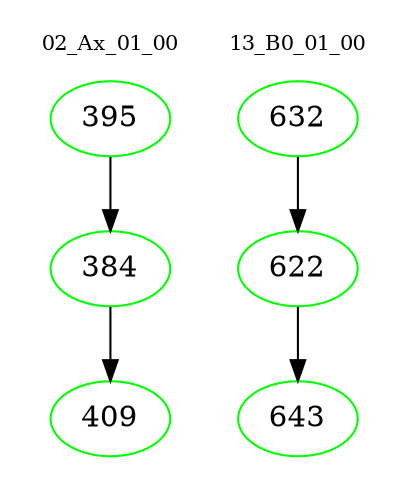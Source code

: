 digraph{
subgraph cluster_0 {
color = white
label = "02_Ax_01_00";
fontsize=10;
T0_395 [label="395", color="green"]
T0_395 -> T0_384 [color="black"]
T0_384 [label="384", color="green"]
T0_384 -> T0_409 [color="black"]
T0_409 [label="409", color="green"]
}
subgraph cluster_1 {
color = white
label = "13_B0_01_00";
fontsize=10;
T1_632 [label="632", color="green"]
T1_632 -> T1_622 [color="black"]
T1_622 [label="622", color="green"]
T1_622 -> T1_643 [color="black"]
T1_643 [label="643", color="green"]
}
}
